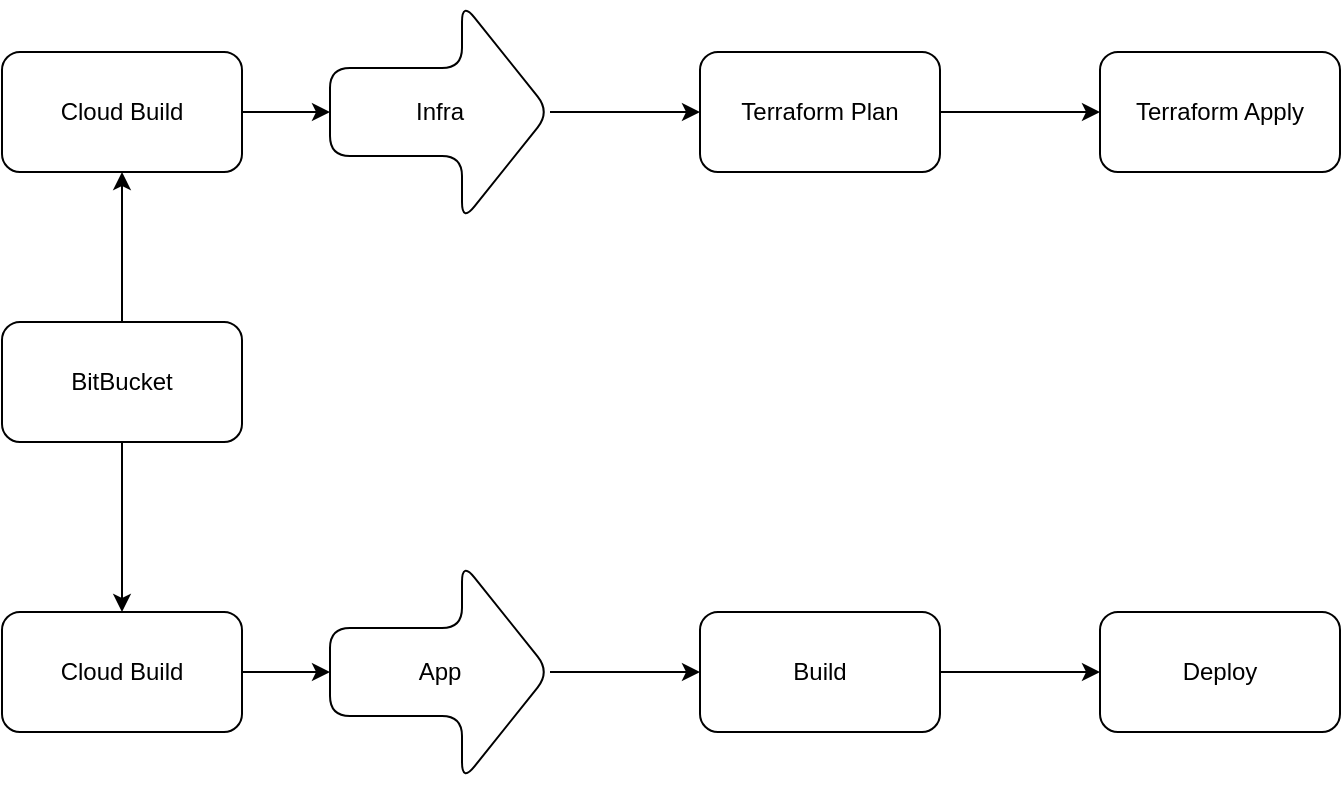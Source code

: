 <mxfile version="15.1.0" type="github">
  <diagram id="9R-i74DeMPhSz7cRhkr1" name="Page-1">
    <mxGraphModel dx="1036" dy="481" grid="1" gridSize="10" guides="1" tooltips="1" connect="1" arrows="1" fold="1" page="1" pageScale="1" pageWidth="827" pageHeight="1169" math="0" shadow="0">
      <root>
        <mxCell id="0" />
        <mxCell id="1" parent="0" />
        <mxCell id="TETFTrsI7cYIw3K0vq1E-15" value="" style="edgeStyle=orthogonalEdgeStyle;rounded=0;orthogonalLoop=1;jettySize=auto;html=1;" edge="1" parent="1" source="TETFTrsI7cYIw3K0vq1E-1" target="TETFTrsI7cYIw3K0vq1E-14">
          <mxGeometry relative="1" as="geometry" />
        </mxCell>
        <mxCell id="TETFTrsI7cYIw3K0vq1E-20" value="" style="edgeStyle=orthogonalEdgeStyle;rounded=0;orthogonalLoop=1;jettySize=auto;html=1;" edge="1" parent="1" source="TETFTrsI7cYIw3K0vq1E-1" target="TETFTrsI7cYIw3K0vq1E-19">
          <mxGeometry relative="1" as="geometry" />
        </mxCell>
        <mxCell id="TETFTrsI7cYIw3K0vq1E-1" value="BitBucket" style="rounded=1;whiteSpace=wrap;html=1;" vertex="1" parent="1">
          <mxGeometry x="16" y="190" width="120" height="60" as="geometry" />
        </mxCell>
        <mxCell id="TETFTrsI7cYIw3K0vq1E-7" value="" style="edgeStyle=orthogonalEdgeStyle;rounded=0;orthogonalLoop=1;jettySize=auto;html=1;" edge="1" parent="1" source="TETFTrsI7cYIw3K0vq1E-2" target="TETFTrsI7cYIw3K0vq1E-6">
          <mxGeometry relative="1" as="geometry" />
        </mxCell>
        <mxCell id="TETFTrsI7cYIw3K0vq1E-2" value="Infra" style="shape=singleArrow;whiteSpace=wrap;html=1;arrowWidth=0.4;arrowSize=0.4;rounded=1;" vertex="1" parent="1">
          <mxGeometry x="180" y="30" width="110" height="110" as="geometry" />
        </mxCell>
        <mxCell id="TETFTrsI7cYIw3K0vq1E-11" value="" style="edgeStyle=orthogonalEdgeStyle;rounded=0;orthogonalLoop=1;jettySize=auto;html=1;" edge="1" parent="1" source="TETFTrsI7cYIw3K0vq1E-4" target="TETFTrsI7cYIw3K0vq1E-10">
          <mxGeometry relative="1" as="geometry" />
        </mxCell>
        <mxCell id="TETFTrsI7cYIw3K0vq1E-4" value="App" style="shape=singleArrow;whiteSpace=wrap;html=1;arrowWidth=0.4;arrowSize=0.4;rounded=1;" vertex="1" parent="1">
          <mxGeometry x="180" y="310" width="110" height="110" as="geometry" />
        </mxCell>
        <mxCell id="TETFTrsI7cYIw3K0vq1E-9" value="" style="edgeStyle=orthogonalEdgeStyle;rounded=0;orthogonalLoop=1;jettySize=auto;html=1;" edge="1" parent="1" source="TETFTrsI7cYIw3K0vq1E-6" target="TETFTrsI7cYIw3K0vq1E-8">
          <mxGeometry relative="1" as="geometry" />
        </mxCell>
        <mxCell id="TETFTrsI7cYIw3K0vq1E-6" value="Terraform Plan" style="whiteSpace=wrap;html=1;rounded=1;" vertex="1" parent="1">
          <mxGeometry x="365" y="55" width="120" height="60" as="geometry" />
        </mxCell>
        <mxCell id="TETFTrsI7cYIw3K0vq1E-8" value="Terraform Apply" style="whiteSpace=wrap;html=1;rounded=1;" vertex="1" parent="1">
          <mxGeometry x="565" y="55" width="120" height="60" as="geometry" />
        </mxCell>
        <mxCell id="TETFTrsI7cYIw3K0vq1E-13" value="" style="edgeStyle=orthogonalEdgeStyle;rounded=0;orthogonalLoop=1;jettySize=auto;html=1;" edge="1" parent="1" source="TETFTrsI7cYIw3K0vq1E-10" target="TETFTrsI7cYIw3K0vq1E-12">
          <mxGeometry relative="1" as="geometry" />
        </mxCell>
        <mxCell id="TETFTrsI7cYIw3K0vq1E-10" value="Build" style="whiteSpace=wrap;html=1;rounded=1;" vertex="1" parent="1">
          <mxGeometry x="365" y="335" width="120" height="60" as="geometry" />
        </mxCell>
        <mxCell id="TETFTrsI7cYIw3K0vq1E-12" value="Deploy" style="whiteSpace=wrap;html=1;rounded=1;" vertex="1" parent="1">
          <mxGeometry x="565" y="335" width="120" height="60" as="geometry" />
        </mxCell>
        <mxCell id="TETFTrsI7cYIw3K0vq1E-18" value="" style="edgeStyle=orthogonalEdgeStyle;rounded=0;orthogonalLoop=1;jettySize=auto;html=1;" edge="1" parent="1" source="TETFTrsI7cYIw3K0vq1E-14" target="TETFTrsI7cYIw3K0vq1E-2">
          <mxGeometry relative="1" as="geometry" />
        </mxCell>
        <mxCell id="TETFTrsI7cYIw3K0vq1E-14" value="Cloud Build" style="whiteSpace=wrap;html=1;rounded=1;" vertex="1" parent="1">
          <mxGeometry x="16" y="55" width="120" height="60" as="geometry" />
        </mxCell>
        <mxCell id="TETFTrsI7cYIw3K0vq1E-21" value="" style="edgeStyle=orthogonalEdgeStyle;rounded=0;orthogonalLoop=1;jettySize=auto;html=1;" edge="1" parent="1" source="TETFTrsI7cYIw3K0vq1E-19" target="TETFTrsI7cYIw3K0vq1E-4">
          <mxGeometry relative="1" as="geometry" />
        </mxCell>
        <mxCell id="TETFTrsI7cYIw3K0vq1E-19" value="Cloud Build" style="whiteSpace=wrap;html=1;rounded=1;" vertex="1" parent="1">
          <mxGeometry x="16" y="335" width="120" height="60" as="geometry" />
        </mxCell>
      </root>
    </mxGraphModel>
  </diagram>
</mxfile>
